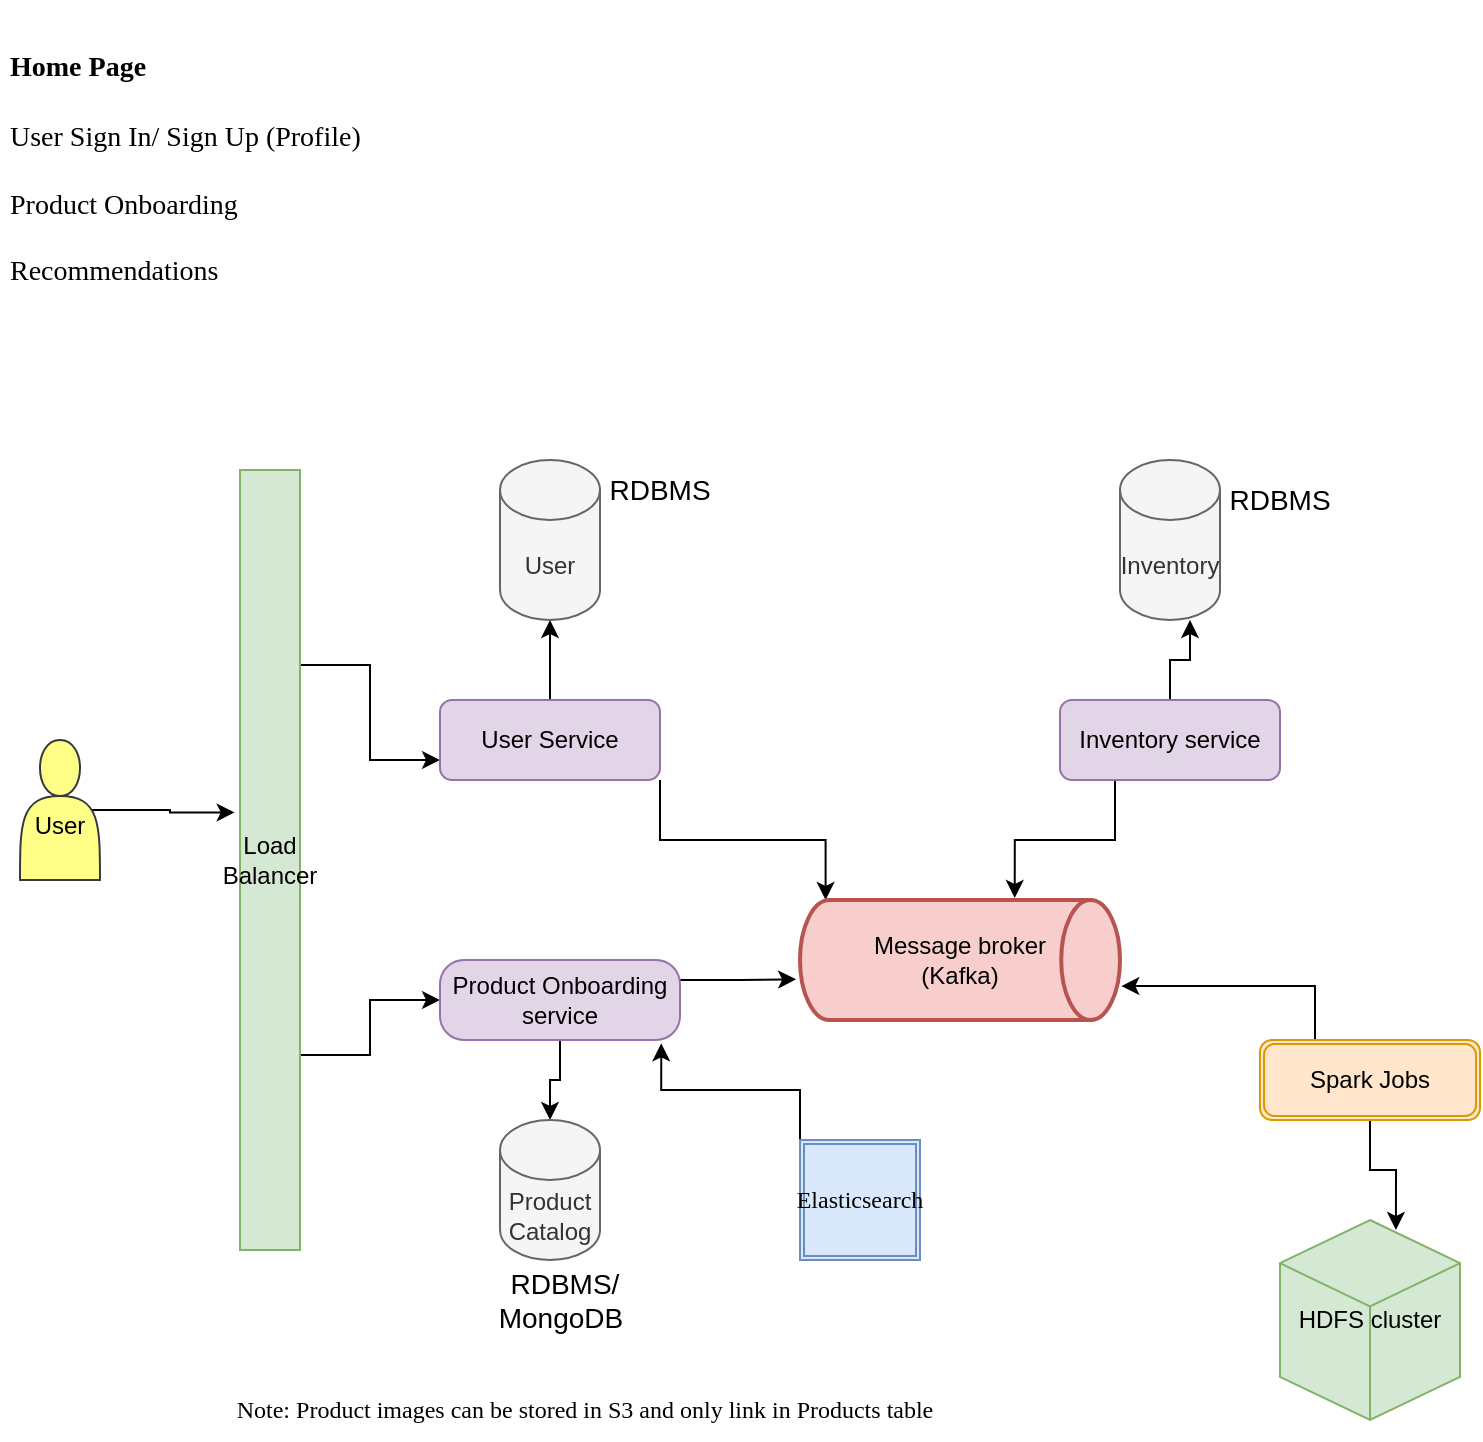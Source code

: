 <mxfile version="20.3.6" type="device" pages="3"><diagram id="lukH3p5fO8p1oxx2QixE" name="Home"><mxGraphModel dx="994" dy="411" grid="1" gridSize="10" guides="1" tooltips="1" connect="1" arrows="1" fold="1" page="1" pageScale="1" pageWidth="850" pageHeight="1100" math="0" shadow="0"><root><mxCell id="0"/><mxCell id="1" parent="0"/><mxCell id="ADfXG-Dv-oqGzgOduL9Z-9" style="edgeStyle=orthogonalEdgeStyle;rounded=0;orthogonalLoop=1;jettySize=auto;html=1;exitX=0.25;exitY=0;exitDx=0;exitDy=0;entryX=0;entryY=0.75;entryDx=0;entryDy=0;" edge="1" parent="1" source="p2Y91MZjfu_9ifiU-SCw-3" target="p2Y91MZjfu_9ifiU-SCw-4"><mxGeometry relative="1" as="geometry"/></mxCell><mxCell id="ADfXG-Dv-oqGzgOduL9Z-10" style="edgeStyle=orthogonalEdgeStyle;rounded=0;orthogonalLoop=1;jettySize=auto;html=1;exitX=0.75;exitY=0;exitDx=0;exitDy=0;entryX=0;entryY=0.5;entryDx=0;entryDy=0;" edge="1" parent="1" source="p2Y91MZjfu_9ifiU-SCw-3" target="p2Y91MZjfu_9ifiU-SCw-5"><mxGeometry relative="1" as="geometry"/></mxCell><mxCell id="p2Y91MZjfu_9ifiU-SCw-3" value="Load Balancer" style="rounded=0;whiteSpace=wrap;html=1;direction=south;flipV=1;flipH=0;fillColor=#d5e8d4;strokeColor=#82b366;" parent="1" vertex="1"><mxGeometry x="180" y="255" width="30" height="390" as="geometry"/></mxCell><mxCell id="p2Y91MZjfu_9ifiU-SCw-8" style="edgeStyle=orthogonalEdgeStyle;rounded=0;orthogonalLoop=1;jettySize=auto;html=1;exitX=0.5;exitY=0;exitDx=0;exitDy=0;entryX=0.5;entryY=1;entryDx=0;entryDy=0;entryPerimeter=0;fontSize=14;" parent="1" source="p2Y91MZjfu_9ifiU-SCw-4" target="p2Y91MZjfu_9ifiU-SCw-6" edge="1"><mxGeometry relative="1" as="geometry"/></mxCell><mxCell id="ADfXG-Dv-oqGzgOduL9Z-7" style="edgeStyle=orthogonalEdgeStyle;rounded=0;orthogonalLoop=1;jettySize=auto;html=1;exitX=1;exitY=1;exitDx=0;exitDy=0;entryX=0.08;entryY=0;entryDx=0;entryDy=0;entryPerimeter=0;" edge="1" parent="1" source="p2Y91MZjfu_9ifiU-SCw-4" target="ADfXG-Dv-oqGzgOduL9Z-5"><mxGeometry relative="1" as="geometry"/></mxCell><mxCell id="p2Y91MZjfu_9ifiU-SCw-4" value="User Service" style="rounded=1;whiteSpace=wrap;html=1;fillColor=#e1d5e7;strokeColor=#9673a6;" parent="1" vertex="1"><mxGeometry x="280" y="370" width="110" height="40" as="geometry"/></mxCell><mxCell id="p2Y91MZjfu_9ifiU-SCw-9" style="edgeStyle=orthogonalEdgeStyle;rounded=0;orthogonalLoop=1;jettySize=auto;html=1;exitX=0.5;exitY=1;exitDx=0;exitDy=0;entryX=0.5;entryY=0;entryDx=0;entryDy=0;entryPerimeter=0;fontSize=14;" parent="1" source="p2Y91MZjfu_9ifiU-SCw-5" target="p2Y91MZjfu_9ifiU-SCw-7" edge="1"><mxGeometry relative="1" as="geometry"/></mxCell><mxCell id="ADfXG-Dv-oqGzgOduL9Z-6" style="edgeStyle=orthogonalEdgeStyle;rounded=0;orthogonalLoop=1;jettySize=auto;html=1;exitX=1;exitY=0.25;exitDx=0;exitDy=0;entryX=-0.012;entryY=0.661;entryDx=0;entryDy=0;entryPerimeter=0;" edge="1" parent="1" source="p2Y91MZjfu_9ifiU-SCw-5" target="ADfXG-Dv-oqGzgOduL9Z-5"><mxGeometry relative="1" as="geometry"/></mxCell><mxCell id="p2Y91MZjfu_9ifiU-SCw-5" value="Product Onboarding service" style="rounded=1;whiteSpace=wrap;html=1;arcSize=30;fillColor=#e1d5e7;strokeColor=#9673a6;" parent="1" vertex="1"><mxGeometry x="280" y="500" width="120" height="40" as="geometry"/></mxCell><mxCell id="p2Y91MZjfu_9ifiU-SCw-6" value="User" style="shape=cylinder3;whiteSpace=wrap;html=1;boundedLbl=1;backgroundOutline=1;size=15;fillColor=#f5f5f5;fontColor=#333333;strokeColor=#666666;" parent="1" vertex="1"><mxGeometry x="310" y="250" width="50" height="80" as="geometry"/></mxCell><mxCell id="p2Y91MZjfu_9ifiU-SCw-7" value="Product Catalog" style="shape=cylinder3;whiteSpace=wrap;html=1;boundedLbl=1;backgroundOutline=1;size=15;fillColor=#f5f5f5;fontColor=#333333;strokeColor=#666666;" parent="1" vertex="1"><mxGeometry x="310" y="580" width="50" height="70" as="geometry"/></mxCell><mxCell id="p2Y91MZjfu_9ifiU-SCw-10" value="RDBMS" style="text;html=1;strokeColor=none;fillColor=none;align=center;verticalAlign=middle;whiteSpace=wrap;rounded=0;fontSize=14;" parent="1" vertex="1"><mxGeometry x="360" y="250" width="60" height="30" as="geometry"/></mxCell><mxCell id="p2Y91MZjfu_9ifiU-SCw-11" value="&amp;nbsp;RDBMS/ MongoDB" style="text;html=1;strokeColor=none;fillColor=none;align=center;verticalAlign=middle;whiteSpace=wrap;rounded=0;fontSize=14;" parent="1" vertex="1"><mxGeometry x="293.75" y="660" width="92.5" height="20" as="geometry"/></mxCell><mxCell id="p2Y91MZjfu_9ifiU-SCw-13" value="Inventory" style="shape=cylinder3;whiteSpace=wrap;html=1;boundedLbl=1;backgroundOutline=1;size=15;fillColor=#f5f5f5;fontColor=#333333;strokeColor=#666666;" parent="1" vertex="1"><mxGeometry x="620" y="250" width="50" height="80" as="geometry"/></mxCell><mxCell id="p2Y91MZjfu_9ifiU-SCw-19" style="edgeStyle=orthogonalEdgeStyle;rounded=0;orthogonalLoop=1;jettySize=auto;html=1;exitX=0.5;exitY=0;exitDx=0;exitDy=0;entryX=0.7;entryY=1;entryDx=0;entryDy=0;entryPerimeter=0;fontSize=14;" parent="1" source="p2Y91MZjfu_9ifiU-SCw-15" target="p2Y91MZjfu_9ifiU-SCw-13" edge="1"><mxGeometry relative="1" as="geometry"/></mxCell><mxCell id="ADfXG-Dv-oqGzgOduL9Z-8" style="edgeStyle=orthogonalEdgeStyle;rounded=0;orthogonalLoop=1;jettySize=auto;html=1;exitX=0.25;exitY=1;exitDx=0;exitDy=0;entryX=0.671;entryY=-0.017;entryDx=0;entryDy=0;entryPerimeter=0;" edge="1" parent="1" source="p2Y91MZjfu_9ifiU-SCw-15" target="ADfXG-Dv-oqGzgOduL9Z-5"><mxGeometry relative="1" as="geometry"/></mxCell><mxCell id="p2Y91MZjfu_9ifiU-SCw-15" value="Inventory service" style="rounded=1;whiteSpace=wrap;html=1;fillColor=#e1d5e7;strokeColor=#9673a6;" parent="1" vertex="1"><mxGeometry x="590" y="370" width="110" height="40" as="geometry"/></mxCell><mxCell id="p2Y91MZjfu_9ifiU-SCw-17" value="RDBMS" style="text;html=1;strokeColor=none;fillColor=none;align=center;verticalAlign=middle;whiteSpace=wrap;rounded=0;fontSize=14;" parent="1" vertex="1"><mxGeometry x="670" y="255" width="60" height="30" as="geometry"/></mxCell><mxCell id="ADfXG-Dv-oqGzgOduL9Z-17" style="edgeStyle=orthogonalEdgeStyle;rounded=0;orthogonalLoop=1;jettySize=auto;html=1;exitX=0.9;exitY=0.5;exitDx=0;exitDy=0;exitPerimeter=0;entryX=0.561;entryY=1.089;entryDx=0;entryDy=0;entryPerimeter=0;" edge="1" parent="1" source="ADfXG-Dv-oqGzgOduL9Z-3" target="p2Y91MZjfu_9ifiU-SCw-3"><mxGeometry relative="1" as="geometry"/></mxCell><mxCell id="ADfXG-Dv-oqGzgOduL9Z-3" value="&lt;br&gt;User" style="shape=actor;whiteSpace=wrap;html=1;fillColor=#ffff88;strokeColor=#36393d;" vertex="1" parent="1"><mxGeometry x="70" y="390" width="40" height="70" as="geometry"/></mxCell><mxCell id="ADfXG-Dv-oqGzgOduL9Z-5" value="Message broker&lt;br&gt;(Kafka)" style="strokeWidth=2;html=1;shape=mxgraph.flowchart.direct_data;whiteSpace=wrap;fillColor=#f8cecc;strokeColor=#b85450;" vertex="1" parent="1"><mxGeometry x="460" y="470" width="160" height="60" as="geometry"/></mxCell><mxCell id="ADfXG-Dv-oqGzgOduL9Z-14" style="edgeStyle=orthogonalEdgeStyle;rounded=0;orthogonalLoop=1;jettySize=auto;html=1;exitX=0.5;exitY=1;exitDx=0;exitDy=0;entryX=0.644;entryY=0.05;entryDx=0;entryDy=0;entryPerimeter=0;" edge="1" parent="1" source="ADfXG-Dv-oqGzgOduL9Z-12" target="ADfXG-Dv-oqGzgOduL9Z-13"><mxGeometry relative="1" as="geometry"/></mxCell><mxCell id="ADfXG-Dv-oqGzgOduL9Z-16" style="edgeStyle=orthogonalEdgeStyle;rounded=0;orthogonalLoop=1;jettySize=auto;html=1;exitX=0.25;exitY=0;exitDx=0;exitDy=0;entryX=1.004;entryY=0.717;entryDx=0;entryDy=0;entryPerimeter=0;" edge="1" parent="1" source="ADfXG-Dv-oqGzgOduL9Z-12" target="ADfXG-Dv-oqGzgOduL9Z-5"><mxGeometry relative="1" as="geometry"/></mxCell><mxCell id="ADfXG-Dv-oqGzgOduL9Z-12" value="Spark Jobs" style="shape=ext;double=1;rounded=1;whiteSpace=wrap;html=1;fillColor=#ffe6cc;strokeColor=#d79b00;" vertex="1" parent="1"><mxGeometry x="690" y="540" width="110" height="40" as="geometry"/></mxCell><mxCell id="ADfXG-Dv-oqGzgOduL9Z-13" value="HDFS cluster" style="html=1;whiteSpace=wrap;shape=isoCube2;backgroundOutline=1;isoAngle=15;fillColor=#d5e8d4;strokeColor=#82b366;" vertex="1" parent="1"><mxGeometry x="700" y="630" width="90" height="100" as="geometry"/></mxCell><mxCell id="ADfXG-Dv-oqGzgOduL9Z-19" value="&lt;h1&gt;&lt;font face=&quot;Verdana&quot;&gt;&lt;span style=&quot;font-size: 14px;&quot;&gt;Home Page&lt;/span&gt;&lt;/font&gt;&lt;/h1&gt;&lt;div&gt;&lt;font face=&quot;Verdana&quot;&gt;&lt;span style=&quot;font-size: 14px;&quot;&gt;User Sign In/ Sign Up (Profile)&lt;/span&gt;&lt;/font&gt;&lt;/div&gt;&lt;div&gt;&lt;font face=&quot;Verdana&quot;&gt;&lt;span style=&quot;font-size: 14px;&quot;&gt;&lt;br&gt;&lt;/span&gt;&lt;/font&gt;&lt;/div&gt;&lt;div&gt;&lt;font face=&quot;Verdana&quot;&gt;&lt;span style=&quot;font-size: 14px;&quot;&gt;Product Onboarding&lt;/span&gt;&lt;/font&gt;&lt;/div&gt;&lt;div&gt;&lt;font face=&quot;Verdana&quot;&gt;&lt;span style=&quot;font-size: 14px;&quot;&gt;&lt;br&gt;&lt;/span&gt;&lt;/font&gt;&lt;/div&gt;&lt;div&gt;&lt;font face=&quot;Verdana&quot;&gt;&lt;span style=&quot;font-size: 14px;&quot;&gt;Recommendations&lt;/span&gt;&lt;/font&gt;&lt;/div&gt;&lt;div&gt;&lt;font face=&quot;Verdana&quot;&gt;&lt;span style=&quot;font-size: 14px;&quot;&gt;&lt;br&gt;&lt;/span&gt;&lt;/font&gt;&lt;/div&gt;&lt;div&gt;&lt;font face=&quot;Verdana&quot;&gt;&lt;span style=&quot;font-size: 14px;&quot;&gt;&lt;br&gt;&lt;/span&gt;&lt;/font&gt;&lt;/div&gt;" style="text;html=1;strokeColor=none;fillColor=none;spacing=5;spacingTop=-20;whiteSpace=wrap;overflow=hidden;rounded=0;" vertex="1" parent="1"><mxGeometry x="60" y="30" width="190" height="160" as="geometry"/></mxCell><mxCell id="ADfXG-Dv-oqGzgOduL9Z-23" style="edgeStyle=orthogonalEdgeStyle;rounded=0;orthogonalLoop=1;jettySize=auto;html=1;exitX=0;exitY=0;exitDx=0;exitDy=0;entryX=0.922;entryY=1.042;entryDx=0;entryDy=0;entryPerimeter=0;fontFamily=Verdana;fontSize=14;" edge="1" parent="1" source="ADfXG-Dv-oqGzgOduL9Z-22" target="p2Y91MZjfu_9ifiU-SCw-5"><mxGeometry relative="1" as="geometry"/></mxCell><mxCell id="ADfXG-Dv-oqGzgOduL9Z-22" value="&lt;font style=&quot;font-size: 12px;&quot;&gt;Elasticsearch&lt;/font&gt;" style="shape=ext;double=1;whiteSpace=wrap;html=1;aspect=fixed;fontFamily=Verdana;fontSize=14;fillColor=#dae8fc;strokeColor=#6c8ebf;" vertex="1" parent="1"><mxGeometry x="460" y="590" width="60" height="60" as="geometry"/></mxCell><mxCell id="j3RKpVWOJbius33-pxmI-1" value="Note: Product images can be stored in S3 and only link in Products table" style="text;html=1;strokeColor=none;fillColor=none;align=center;verticalAlign=middle;whiteSpace=wrap;rounded=0;fontFamily=Verdana;fontSize=12;" vertex="1" parent="1"><mxGeometry x="125" y="710" width="455" height="30" as="geometry"/></mxCell></root></mxGraphModel></diagram><diagram name="Search" id="cRb8NhNUZu5Jzl_0122Q"><mxGraphModel dx="994" dy="411" grid="1" gridSize="10" guides="1" tooltips="1" connect="1" arrows="1" fold="1" page="1" pageScale="1" pageWidth="850" pageHeight="1100" math="0" shadow="0"><root><mxCell id="mK_ak25LHupeNNMOs3RE-0"/><mxCell id="mK_ak25LHupeNNMOs3RE-1" parent="mK_ak25LHupeNNMOs3RE-0"/><mxCell id="mK_ak25LHupeNNMOs3RE-2" style="edgeStyle=orthogonalEdgeStyle;rounded=0;orthogonalLoop=1;jettySize=auto;html=1;exitX=0.25;exitY=0;exitDx=0;exitDy=0;entryX=0;entryY=0.75;entryDx=0;entryDy=0;" edge="1" parent="mK_ak25LHupeNNMOs3RE-1" source="mK_ak25LHupeNNMOs3RE-4" target="mK_ak25LHupeNNMOs3RE-7"><mxGeometry relative="1" as="geometry"/></mxCell><mxCell id="mK_ak25LHupeNNMOs3RE-4" value="Load Balancer" style="rounded=0;whiteSpace=wrap;html=1;direction=south;flipV=1;flipH=0;fillColor=#d5e8d4;strokeColor=#82b366;" vertex="1" parent="mK_ak25LHupeNNMOs3RE-1"><mxGeometry x="180" y="255" width="30" height="390" as="geometry"/></mxCell><mxCell id="hKSQdEYNaNc6eJDJRqdT-0" style="edgeStyle=orthogonalEdgeStyle;rounded=0;orthogonalLoop=1;jettySize=auto;html=1;exitX=1;exitY=0.25;exitDx=0;exitDy=0;entryX=0;entryY=0.333;entryDx=0;entryDy=0;entryPerimeter=0;fontFamily=Verdana;fontSize=12;" edge="1" parent="mK_ak25LHupeNNMOs3RE-1" source="mK_ak25LHupeNNMOs3RE-7" target="mK_ak25LHupeNNMOs3RE-22"><mxGeometry relative="1" as="geometry"/></mxCell><mxCell id="hKSQdEYNaNc6eJDJRqdT-11" style="edgeStyle=orthogonalEdgeStyle;rounded=0;orthogonalLoop=1;jettySize=auto;html=1;exitX=1;exitY=1;exitDx=0;exitDy=0;entryX=0.195;entryY=0.246;entryDx=0;entryDy=0;entryPerimeter=0;fontFamily=Verdana;fontSize=12;" edge="1" parent="mK_ak25LHupeNNMOs3RE-1" source="mK_ak25LHupeNNMOs3RE-7" target="hKSQdEYNaNc6eJDJRqdT-3"><mxGeometry relative="1" as="geometry"/></mxCell><mxCell id="6Uv1hm6WDyUhLSF3SJPL-3" style="edgeStyle=orthogonalEdgeStyle;rounded=0;orthogonalLoop=1;jettySize=auto;html=1;exitX=1;exitY=0.5;exitDx=0;exitDy=0;fontFamily=Verdana;fontSize=12;" edge="1" parent="mK_ak25LHupeNNMOs3RE-1" source="mK_ak25LHupeNNMOs3RE-7"><mxGeometry relative="1" as="geometry"><mxPoint x="500" y="520" as="targetPoint"/></mxGeometry></mxCell><mxCell id="JFZSNwjQ375vv8xPk3Ev-2" style="edgeStyle=orthogonalEdgeStyle;rounded=0;orthogonalLoop=1;jettySize=auto;html=1;exitX=0.25;exitY=1;exitDx=0;exitDy=0;entryX=0.561;entryY=0.008;entryDx=0;entryDy=0;entryPerimeter=0;fontFamily=Verdana;fontSize=12;" edge="1" parent="mK_ak25LHupeNNMOs3RE-1" source="mK_ak25LHupeNNMOs3RE-7" target="mK_ak25LHupeNNMOs3RE-10"><mxGeometry relative="1" as="geometry"/></mxCell><mxCell id="mK_ak25LHupeNNMOs3RE-7" value="Search Product" style="rounded=1;whiteSpace=wrap;html=1;fillColor=#e1d5e7;strokeColor=#9673a6;" vertex="1" parent="mK_ak25LHupeNNMOs3RE-1"><mxGeometry x="280" y="370" width="110" height="40" as="geometry"/></mxCell><mxCell id="JFZSNwjQ375vv8xPk3Ev-1" style="edgeStyle=orthogonalEdgeStyle;rounded=0;orthogonalLoop=1;jettySize=auto;html=1;exitX=0.75;exitY=0;exitDx=0;exitDy=0;entryX=0.02;entryY=0.458;entryDx=0;entryDy=0;entryPerimeter=0;fontFamily=Verdana;fontSize=12;" edge="1" parent="mK_ak25LHupeNNMOs3RE-1" source="mK_ak25LHupeNNMOs3RE-10" target="hKSQdEYNaNc6eJDJRqdT-2"><mxGeometry relative="1" as="geometry"/></mxCell><mxCell id="mK_ak25LHupeNNMOs3RE-10" value="Filter Service" style="rounded=1;whiteSpace=wrap;html=1;arcSize=30;fillColor=#e1d5e7;strokeColor=#9673a6;" vertex="1" parent="mK_ak25LHupeNNMOs3RE-1"><mxGeometry x="240" y="560" width="120" height="40" as="geometry"/></mxCell><mxCell id="hKSQdEYNaNc6eJDJRqdT-10" style="edgeStyle=orthogonalEdgeStyle;rounded=0;orthogonalLoop=1;jettySize=auto;html=1;exitX=0.5;exitY=0;exitDx=0;exitDy=0;exitPerimeter=0;fontFamily=Verdana;fontSize=12;" edge="1" parent="mK_ak25LHupeNNMOs3RE-1" source="mK_ak25LHupeNNMOs3RE-12" target="hKSQdEYNaNc6eJDJRqdT-2"><mxGeometry relative="1" as="geometry"/></mxCell><mxCell id="mK_ak25LHupeNNMOs3RE-12" value="Products" style="shape=cylinder3;whiteSpace=wrap;html=1;boundedLbl=1;backgroundOutline=1;size=15;fillColor=#f5f5f5;fontColor=#333333;strokeColor=#666666;" vertex="1" parent="mK_ak25LHupeNNMOs3RE-1"><mxGeometry x="375" y="560" width="50" height="70" as="geometry"/></mxCell><mxCell id="mK_ak25LHupeNNMOs3RE-22" value="Message broker&lt;br&gt;(Kafka)" style="strokeWidth=2;html=1;shape=mxgraph.flowchart.direct_data;whiteSpace=wrap;fillColor=#f8cecc;strokeColor=#b85450;" vertex="1" parent="mK_ak25LHupeNNMOs3RE-1"><mxGeometry x="530" y="360" width="160" height="60" as="geometry"/></mxCell><mxCell id="mK_ak25LHupeNNMOs3RE-23" style="edgeStyle=orthogonalEdgeStyle;rounded=0;orthogonalLoop=1;jettySize=auto;html=1;exitX=0.5;exitY=1;exitDx=0;exitDy=0;entryX=0.644;entryY=0.05;entryDx=0;entryDy=0;entryPerimeter=0;" edge="1" parent="mK_ak25LHupeNNMOs3RE-1" source="mK_ak25LHupeNNMOs3RE-25" target="mK_ak25LHupeNNMOs3RE-26"><mxGeometry relative="1" as="geometry"/></mxCell><mxCell id="mK_ak25LHupeNNMOs3RE-24" style="edgeStyle=orthogonalEdgeStyle;rounded=0;orthogonalLoop=1;jettySize=auto;html=1;exitX=0.25;exitY=0;exitDx=0;exitDy=0;entryX=1.004;entryY=0.717;entryDx=0;entryDy=0;entryPerimeter=0;" edge="1" parent="mK_ak25LHupeNNMOs3RE-1" source="mK_ak25LHupeNNMOs3RE-25" target="mK_ak25LHupeNNMOs3RE-22"><mxGeometry relative="1" as="geometry"/></mxCell><mxCell id="mK_ak25LHupeNNMOs3RE-25" value="Spark Jobs" style="shape=ext;double=1;rounded=1;whiteSpace=wrap;html=1;fillColor=#ffe6cc;strokeColor=#d79b00;" vertex="1" parent="mK_ak25LHupeNNMOs3RE-1"><mxGeometry x="690" y="540" width="110" height="40" as="geometry"/></mxCell><mxCell id="mK_ak25LHupeNNMOs3RE-26" value="HDFS cluster" style="html=1;whiteSpace=wrap;shape=isoCube2;backgroundOutline=1;isoAngle=15;fillColor=#d5e8d4;strokeColor=#82b366;" vertex="1" parent="mK_ak25LHupeNNMOs3RE-1"><mxGeometry x="700" y="630" width="90" height="100" as="geometry"/></mxCell><mxCell id="mK_ak25LHupeNNMOs3RE-27" value="&lt;h1&gt;&lt;font face=&quot;Verdana&quot;&gt;&lt;span style=&quot;font-size: 14px;&quot;&gt;Search&lt;/span&gt;&lt;/font&gt;&lt;/h1&gt;&lt;div&gt;&lt;font face=&quot;Verdana&quot;&gt;&lt;span style=&quot;font-size: 14px;&quot;&gt;Filter&amp;nbsp;&lt;/span&gt;&lt;/font&gt;&lt;/div&gt;&lt;div&gt;&lt;font face=&quot;Verdana&quot;&gt;&lt;span style=&quot;font-size: 14px;&quot;&gt;&lt;br&gt;&lt;/span&gt;&lt;/font&gt;&lt;/div&gt;&lt;div&gt;&lt;font face=&quot;Verdana&quot;&gt;&lt;span style=&quot;font-size: 14px;&quot;&gt;Recommendations&lt;/span&gt;&lt;/font&gt;&lt;/div&gt;&lt;div&gt;&lt;font face=&quot;Verdana&quot;&gt;&lt;span style=&quot;font-size: 14px;&quot;&gt;&lt;br&gt;&lt;/span&gt;&lt;/font&gt;&lt;/div&gt;" style="text;html=1;strokeColor=none;fillColor=none;spacing=5;spacingTop=-20;whiteSpace=wrap;overflow=hidden;rounded=0;" vertex="1" parent="mK_ak25LHupeNNMOs3RE-1"><mxGeometry x="60" y="30" width="180" height="130" as="geometry"/></mxCell><mxCell id="mK_ak25LHupeNNMOs3RE-29" value="&lt;font style=&quot;font-size: 12px;&quot;&gt;Elasticsearch&lt;/font&gt;" style="shape=ext;double=1;whiteSpace=wrap;html=1;aspect=fixed;fontFamily=Verdana;fontSize=14;fillColor=#dae8fc;strokeColor=#6c8ebf;" vertex="1" parent="mK_ak25LHupeNNMOs3RE-1"><mxGeometry x="490" y="520" width="60" height="60" as="geometry"/></mxCell><mxCell id="hKSQdEYNaNc6eJDJRqdT-2" value="" style="html=1;whiteSpace=wrap;aspect=fixed;shape=isoRectangle;fontFamily=Verdana;fontSize=12;fillColor=#FF6666;fontColor=#ffffff;strokeColor=#B20000;" vertex="1" parent="mK_ak25LHupeNNMOs3RE-1"><mxGeometry x="380" y="470" width="66.67" height="40" as="geometry"/></mxCell><mxCell id="hKSQdEYNaNc6eJDJRqdT-3" value="Redis" style="html=1;whiteSpace=wrap;aspect=fixed;shape=isoRectangle;fontFamily=Verdana;fontSize=12;fillColor=#FF6666;fontColor=#ffffff;strokeColor=#B20000;" vertex="1" parent="mK_ak25LHupeNNMOs3RE-1"><mxGeometry x="380" y="460" width="70" height="42" as="geometry"/></mxCell><mxCell id="JCjyDSWZ50EBeEgoNJ-9-1" style="edgeStyle=orthogonalEdgeStyle;rounded=0;orthogonalLoop=1;jettySize=auto;html=1;exitX=1;exitY=0.75;exitDx=0;exitDy=0;entryX=0.342;entryY=1.067;entryDx=0;entryDy=0;entryPerimeter=0;fontFamily=Verdana;fontSize=12;" edge="1" parent="mK_ak25LHupeNNMOs3RE-1" source="JCjyDSWZ50EBeEgoNJ-9-0" target="mK_ak25LHupeNNMOs3RE-4"><mxGeometry relative="1" as="geometry"/></mxCell><mxCell id="JCjyDSWZ50EBeEgoNJ-9-0" value="&lt;br&gt;User" style="shape=actor;whiteSpace=wrap;html=1;fillColor=#ffff88;strokeColor=#36393d;" vertex="1" parent="mK_ak25LHupeNNMOs3RE-1"><mxGeometry x="70" y="460" width="40" height="70" as="geometry"/></mxCell></root></mxGraphModel></diagram><diagram name="Cart" id="uGU93TPWLfjnw1oOnQEU"><mxGraphModel dx="994" dy="411" grid="1" gridSize="10" guides="1" tooltips="1" connect="1" arrows="1" fold="1" page="1" pageScale="1" pageWidth="850" pageHeight="1100" math="0" shadow="0"><root><mxCell id="s2Dy-tLnYzdZkVMam4q4-0"/><mxCell id="s2Dy-tLnYzdZkVMam4q4-1" parent="s2Dy-tLnYzdZkVMam4q4-0"/><mxCell id="s2Dy-tLnYzdZkVMam4q4-2" style="edgeStyle=orthogonalEdgeStyle;rounded=0;orthogonalLoop=1;jettySize=auto;html=1;exitX=0.25;exitY=0;exitDx=0;exitDy=0;entryX=0;entryY=0.75;entryDx=0;entryDy=0;" edge="1" parent="s2Dy-tLnYzdZkVMam4q4-1" source="s2Dy-tLnYzdZkVMam4q4-3" target="s2Dy-tLnYzdZkVMam4q4-8"><mxGeometry relative="1" as="geometry"/></mxCell><mxCell id="s2Dy-tLnYzdZkVMam4q4-3" value="Load Balancer" style="rounded=0;whiteSpace=wrap;html=1;direction=south;flipV=1;flipH=0;fillColor=#d5e8d4;strokeColor=#82b366;" vertex="1" parent="s2Dy-tLnYzdZkVMam4q4-1"><mxGeometry x="180" y="255" width="30" height="390" as="geometry"/></mxCell><mxCell id="jPyai-fDe0F4VU1Ef96t-0" style="edgeStyle=orthogonalEdgeStyle;rounded=0;orthogonalLoop=1;jettySize=auto;html=1;exitX=0.75;exitY=1;exitDx=0;exitDy=0;entryX=0.145;entryY=0;entryDx=0;entryDy=4.35;entryPerimeter=0;fontFamily=Verdana;fontSize=12;" edge="1" parent="s2Dy-tLnYzdZkVMam4q4-1" source="s2Dy-tLnYzdZkVMam4q4-8" target="s2Dy-tLnYzdZkVMam4q4-12"><mxGeometry relative="1" as="geometry"/></mxCell><mxCell id="jPyai-fDe0F4VU1Ef96t-6" style="edgeStyle=orthogonalEdgeStyle;rounded=0;orthogonalLoop=1;jettySize=auto;html=1;exitX=1;exitY=0.5;exitDx=0;exitDy=0;fontFamily=Verdana;fontSize=12;" edge="1" parent="s2Dy-tLnYzdZkVMam4q4-1" source="s2Dy-tLnYzdZkVMam4q4-8" target="jPyai-fDe0F4VU1Ef96t-1"><mxGeometry relative="1" as="geometry"/></mxCell><mxCell id="jPyai-fDe0F4VU1Ef96t-8" style="edgeStyle=orthogonalEdgeStyle;rounded=0;orthogonalLoop=1;jettySize=auto;html=1;exitX=1;exitY=1;exitDx=0;exitDy=0;fontFamily=Verdana;fontSize=12;" edge="1" parent="s2Dy-tLnYzdZkVMam4q4-1" source="s2Dy-tLnYzdZkVMam4q4-8"><mxGeometry relative="1" as="geometry"><mxPoint x="500" y="420" as="targetPoint"/></mxGeometry></mxCell><mxCell id="s2Dy-tLnYzdZkVMam4q4-8" value="Cart Service" style="rounded=1;whiteSpace=wrap;html=1;fillColor=#e1d5e7;strokeColor=#9673a6;" vertex="1" parent="s2Dy-tLnYzdZkVMam4q4-1"><mxGeometry x="260" y="290" width="110" height="40" as="geometry"/></mxCell><mxCell id="jPyai-fDe0F4VU1Ef96t-10" style="edgeStyle=orthogonalEdgeStyle;rounded=0;orthogonalLoop=1;jettySize=auto;html=1;exitX=0.5;exitY=0;exitDx=0;exitDy=0;entryX=0.354;entryY=1.061;entryDx=0;entryDy=0;entryPerimeter=0;fontFamily=Verdana;fontSize=12;" edge="1" parent="s2Dy-tLnYzdZkVMam4q4-1" source="s2Dy-tLnYzdZkVMam4q4-10" target="s2Dy-tLnYzdZkVMam4q4-16"><mxGeometry relative="1" as="geometry"/></mxCell><mxCell id="jPyai-fDe0F4VU1Ef96t-11" style="edgeStyle=orthogonalEdgeStyle;rounded=0;orthogonalLoop=1;jettySize=auto;html=1;exitX=0;exitY=0.5;exitDx=0;exitDy=0;entryX=1;entryY=0.5;entryDx=0;entryDy=0;fontFamily=Verdana;fontSize=12;" edge="1" parent="s2Dy-tLnYzdZkVMam4q4-1" source="s2Dy-tLnYzdZkVMam4q4-10" target="jPyai-fDe0F4VU1Ef96t-9"><mxGeometry relative="1" as="geometry"/></mxCell><mxCell id="s2Dy-tLnYzdZkVMam4q4-10" value="Order Tracking System" style="rounded=1;whiteSpace=wrap;html=1;arcSize=30;fillColor=#e1d5e7;strokeColor=#9673a6;" vertex="1" parent="s2Dy-tLnYzdZkVMam4q4-1"><mxGeometry x="500" y="560" width="120" height="40" as="geometry"/></mxCell><mxCell id="s2Dy-tLnYzdZkVMam4q4-12" value="Cart" style="shape=cylinder3;whiteSpace=wrap;html=1;boundedLbl=1;backgroundOutline=1;size=15;fillColor=#f5f5f5;fontColor=#333333;strokeColor=#666666;" vertex="1" parent="s2Dy-tLnYzdZkVMam4q4-1"><mxGeometry x="365" y="450" width="50" height="70" as="geometry"/></mxCell><mxCell id="s2Dy-tLnYzdZkVMam4q4-16" value="Message broker&lt;br&gt;(Kafka)" style="strokeWidth=2;html=1;shape=mxgraph.flowchart.direct_data;whiteSpace=wrap;fillColor=#f8cecc;strokeColor=#b85450;" vertex="1" parent="s2Dy-tLnYzdZkVMam4q4-1"><mxGeometry x="500" y="410" width="160" height="60" as="geometry"/></mxCell><mxCell id="s2Dy-tLnYzdZkVMam4q4-17" style="edgeStyle=orthogonalEdgeStyle;rounded=0;orthogonalLoop=1;jettySize=auto;html=1;exitX=0.5;exitY=1;exitDx=0;exitDy=0;entryX=0.644;entryY=0.05;entryDx=0;entryDy=0;entryPerimeter=0;" edge="1" parent="s2Dy-tLnYzdZkVMam4q4-1" source="s2Dy-tLnYzdZkVMam4q4-19" target="s2Dy-tLnYzdZkVMam4q4-20"><mxGeometry relative="1" as="geometry"/></mxCell><mxCell id="s2Dy-tLnYzdZkVMam4q4-18" style="edgeStyle=orthogonalEdgeStyle;rounded=0;orthogonalLoop=1;jettySize=auto;html=1;exitX=0.25;exitY=0;exitDx=0;exitDy=0;entryX=1.004;entryY=0.717;entryDx=0;entryDy=0;entryPerimeter=0;" edge="1" parent="s2Dy-tLnYzdZkVMam4q4-1" source="s2Dy-tLnYzdZkVMam4q4-19" target="s2Dy-tLnYzdZkVMam4q4-16"><mxGeometry relative="1" as="geometry"/></mxCell><mxCell id="s2Dy-tLnYzdZkVMam4q4-19" value="Spark Jobs" style="shape=ext;double=1;rounded=1;whiteSpace=wrap;html=1;fillColor=#ffe6cc;strokeColor=#d79b00;" vertex="1" parent="s2Dy-tLnYzdZkVMam4q4-1"><mxGeometry x="690" y="500" width="110" height="40" as="geometry"/></mxCell><mxCell id="s2Dy-tLnYzdZkVMam4q4-20" value="HDFS cluster" style="html=1;whiteSpace=wrap;shape=isoCube2;backgroundOutline=1;isoAngle=15;fillColor=#d5e8d4;strokeColor=#82b366;" vertex="1" parent="s2Dy-tLnYzdZkVMam4q4-1"><mxGeometry x="700" y="590" width="90" height="100" as="geometry"/></mxCell><mxCell id="s2Dy-tLnYzdZkVMam4q4-21" value="&lt;h1&gt;&lt;font face=&quot;Verdana&quot;&gt;&lt;span style=&quot;font-size: 14px;&quot;&gt;Cart&lt;/span&gt;&lt;/font&gt;&lt;/h1&gt;&lt;div&gt;&lt;font face=&quot;Verdana&quot;&gt;&lt;span style=&quot;font-size: 14px;&quot;&gt;Add to Cart&lt;/span&gt;&lt;/font&gt;&lt;/div&gt;&lt;div&gt;&lt;span style=&quot;font-size: 14px; font-family: Verdana; background-color: initial;&quot;&gt;&lt;br&gt;&lt;/span&gt;&lt;/div&gt;&lt;div&gt;&lt;span style=&quot;font-size: 14px; font-family: Verdana; background-color: initial;&quot;&gt;Payment&lt;/span&gt;&lt;br&gt;&lt;/div&gt;&lt;div&gt;&lt;font face=&quot;Verdana&quot;&gt;&lt;span style=&quot;font-size: 14px;&quot;&gt;&lt;br&gt;&lt;/span&gt;&lt;/font&gt;&lt;/div&gt;&lt;div&gt;&lt;font face=&quot;Verdana&quot;&gt;&lt;span style=&quot;font-size: 14px;&quot;&gt;Order Tracking&lt;/span&gt;&lt;/font&gt;&lt;/div&gt;&lt;div&gt;&lt;font face=&quot;Verdana&quot;&gt;&lt;span style=&quot;font-size: 14px;&quot;&gt;&lt;br&gt;&lt;/span&gt;&lt;/font&gt;&lt;/div&gt;&lt;div&gt;&lt;font face=&quot;Verdana&quot;&gt;&lt;span style=&quot;font-size: 14px;&quot;&gt;Usage Analytics&lt;/span&gt;&lt;/font&gt;&lt;/div&gt;&lt;div&gt;&lt;font face=&quot;Verdana&quot;&gt;&lt;span style=&quot;font-size: 14px;&quot;&gt;&lt;br&gt;&lt;/span&gt;&lt;/font&gt;&lt;/div&gt;" style="text;html=1;strokeColor=none;fillColor=none;spacing=5;spacingTop=-20;whiteSpace=wrap;overflow=hidden;rounded=0;" vertex="1" parent="s2Dy-tLnYzdZkVMam4q4-1"><mxGeometry x="60" y="30" width="170" height="180" as="geometry"/></mxCell><mxCell id="093es1SxjhdTbzD5AECQ-1" style="edgeStyle=orthogonalEdgeStyle;rounded=0;orthogonalLoop=1;jettySize=auto;html=1;exitX=1;exitY=0.75;exitDx=0;exitDy=0;fontFamily=Verdana;fontSize=12;" edge="1" parent="s2Dy-tLnYzdZkVMam4q4-1" source="093es1SxjhdTbzD5AECQ-0"><mxGeometry relative="1" as="geometry"><mxPoint x="170" y="463" as="targetPoint"/></mxGeometry></mxCell><mxCell id="093es1SxjhdTbzD5AECQ-0" value="&lt;br&gt;User" style="shape=actor;whiteSpace=wrap;html=1;fillColor=#ffff88;strokeColor=#36393d;" vertex="1" parent="s2Dy-tLnYzdZkVMam4q4-1"><mxGeometry x="50" y="410" width="40" height="70" as="geometry"/></mxCell><mxCell id="jPyai-fDe0F4VU1Ef96t-4" style="edgeStyle=orthogonalEdgeStyle;rounded=0;orthogonalLoop=1;jettySize=auto;html=1;exitX=0.25;exitY=0;exitDx=0;exitDy=0;entryX=0.75;entryY=1;entryDx=0;entryDy=0;fontFamily=Verdana;fontSize=12;" edge="1" parent="s2Dy-tLnYzdZkVMam4q4-1" source="jPyai-fDe0F4VU1Ef96t-1" target="jPyai-fDe0F4VU1Ef96t-3"><mxGeometry relative="1" as="geometry"/></mxCell><mxCell id="jPyai-fDe0F4VU1Ef96t-5" style="edgeStyle=orthogonalEdgeStyle;rounded=0;orthogonalLoop=1;jettySize=auto;html=1;exitX=0.75;exitY=0;exitDx=0;exitDy=0;entryX=0.5;entryY=1;entryDx=0;entryDy=0;fontFamily=Verdana;fontSize=12;" edge="1" parent="s2Dy-tLnYzdZkVMam4q4-1" source="jPyai-fDe0F4VU1Ef96t-1" target="jPyai-fDe0F4VU1Ef96t-2"><mxGeometry relative="1" as="geometry"/></mxCell><mxCell id="jPyai-fDe0F4VU1Ef96t-7" style="edgeStyle=orthogonalEdgeStyle;rounded=0;orthogonalLoop=1;jettySize=auto;html=1;exitX=0.75;exitY=1;exitDx=0;exitDy=0;entryX=0.225;entryY=-0.006;entryDx=0;entryDy=0;entryPerimeter=0;fontFamily=Verdana;fontSize=12;" edge="1" parent="s2Dy-tLnYzdZkVMam4q4-1" source="jPyai-fDe0F4VU1Ef96t-1" target="s2Dy-tLnYzdZkVMam4q4-16"><mxGeometry relative="1" as="geometry"/></mxCell><mxCell id="jPyai-fDe0F4VU1Ef96t-1" value="Payment service" style="rounded=1;whiteSpace=wrap;html=1;fontFamily=Verdana;fontSize=12;fillColor=#e1d5e7;strokeColor=#9673a6;" vertex="1" parent="s2Dy-tLnYzdZkVMam4q4-1"><mxGeometry x="450" y="290" width="120" height="40" as="geometry"/></mxCell><mxCell id="jPyai-fDe0F4VU1Ef96t-2" value="Filter Service" style="rounded=1;whiteSpace=wrap;html=1;fontFamily=Verdana;fontSize=12;fillColor=#e1d5e7;strokeColor=#9673a6;" vertex="1" parent="s2Dy-tLnYzdZkVMam4q4-1"><mxGeometry x="560" y="180" width="110" height="40" as="geometry"/></mxCell><mxCell id="jPyai-fDe0F4VU1Ef96t-3" value="Inventory Service" style="rounded=1;whiteSpace=wrap;html=1;fontFamily=Verdana;fontSize=12;fillColor=#e1d5e7;strokeColor=#9673a6;" vertex="1" parent="s2Dy-tLnYzdZkVMam4q4-1"><mxGeometry x="315" y="180" width="110" height="40" as="geometry"/></mxCell><mxCell id="jPyai-fDe0F4VU1Ef96t-9" value="User Service" style="rounded=1;whiteSpace=wrap;html=1;arcSize=30;fillColor=#e1d5e7;strokeColor=#9673a6;" vertex="1" parent="s2Dy-tLnYzdZkVMam4q4-1"><mxGeometry x="315" y="560" width="120" height="40" as="geometry"/></mxCell><mxCell id="DAO7hSqzEzlKsP5B57rR-0" value="RDBMS" style="text;html=1;strokeColor=none;fillColor=none;align=center;verticalAlign=middle;whiteSpace=wrap;rounded=0;fontFamily=Verdana;fontSize=12;" vertex="1" parent="s2Dy-tLnYzdZkVMam4q4-1"><mxGeometry x="300" y="470" width="60" height="30" as="geometry"/></mxCell></root></mxGraphModel></diagram></mxfile>